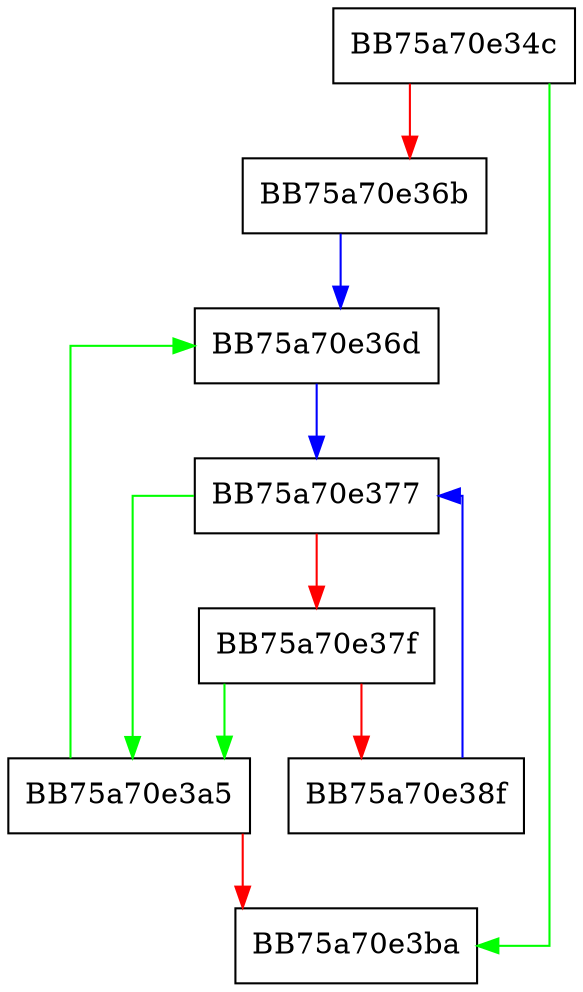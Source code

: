 digraph clear {
  node [shape="box"];
  graph [splines=ortho];
  BB75a70e34c -> BB75a70e3ba [color="green"];
  BB75a70e34c -> BB75a70e36b [color="red"];
  BB75a70e36b -> BB75a70e36d [color="blue"];
  BB75a70e36d -> BB75a70e377 [color="blue"];
  BB75a70e377 -> BB75a70e3a5 [color="green"];
  BB75a70e377 -> BB75a70e37f [color="red"];
  BB75a70e37f -> BB75a70e3a5 [color="green"];
  BB75a70e37f -> BB75a70e38f [color="red"];
  BB75a70e38f -> BB75a70e377 [color="blue"];
  BB75a70e3a5 -> BB75a70e36d [color="green"];
  BB75a70e3a5 -> BB75a70e3ba [color="red"];
}